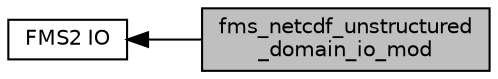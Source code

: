 digraph "fms_netcdf_unstructured_domain_io_mod"
{
  edge [fontname="Helvetica",fontsize="10",labelfontname="Helvetica",labelfontsize="10"];
  node [fontname="Helvetica",fontsize="10",shape=box];
  rankdir=LR;
  Node1 [label="fms_netcdf_unstructured\l_domain_io_mod",height=0.2,width=0.4,color="black", fillcolor="grey75", style="filled", fontcolor="black",tooltip="Handles netcdf I/O for unstructured domains."];
  Node2 [label="FMS2 IO",height=0.2,width=0.4,color="black", fillcolor="white", style="filled",URL="$group__fms2__io.html",tooltip="Modules and associated files in the fms2_io directory."];
  Node2->Node1 [shape=plaintext, dir="back", style="solid"];
}
